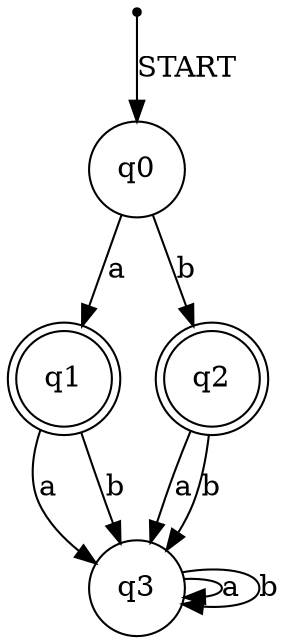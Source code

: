 digraph DFA {
node [shape = point] START;
node [shape = circle] q0 q3 ;
node [shape = doublecircle] q1 q2 ;
START -> q0 [label="START"];
q0 -> q1 [label="a"];
q0 -> q2 [label="b"];
q1 -> q3 [label="a"];
q1 -> q3 [label="b"];
q2 -> q3 [label="a"];
q2 -> q3 [label="b"];
q3 -> q3 [label="a"];
q3 -> q3 [label="b"];
}
